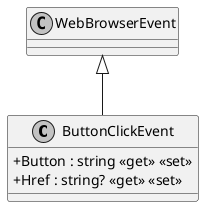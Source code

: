 @startuml
skinparam monochrome true
skinparam ClassAttributeIconSize 0
class ButtonClickEvent {
    + Button : string <<get>> <<set>>
    + Href : string? <<get>> <<set>>
}
WebBrowserEvent <|-- ButtonClickEvent
@enduml
